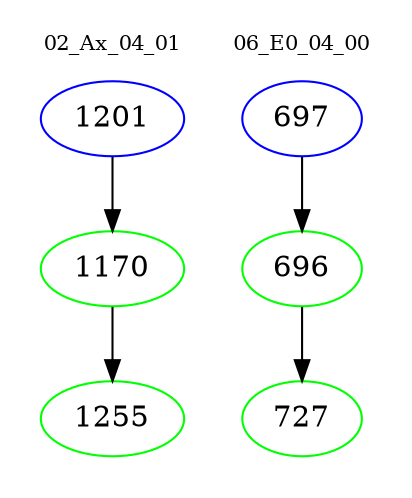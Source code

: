 digraph{
subgraph cluster_0 {
color = white
label = "02_Ax_04_01";
fontsize=10;
T0_1201 [label="1201", color="blue"]
T0_1201 -> T0_1170 [color="black"]
T0_1170 [label="1170", color="green"]
T0_1170 -> T0_1255 [color="black"]
T0_1255 [label="1255", color="green"]
}
subgraph cluster_1 {
color = white
label = "06_E0_04_00";
fontsize=10;
T1_697 [label="697", color="blue"]
T1_697 -> T1_696 [color="black"]
T1_696 [label="696", color="green"]
T1_696 -> T1_727 [color="black"]
T1_727 [label="727", color="green"]
}
}
